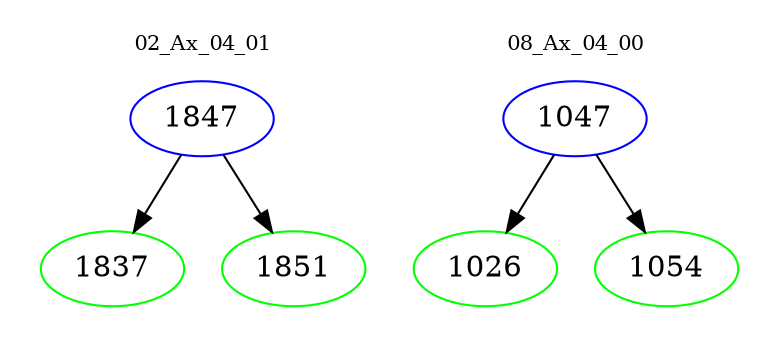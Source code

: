 digraph{
subgraph cluster_0 {
color = white
label = "02_Ax_04_01";
fontsize=10;
T0_1847 [label="1847", color="blue"]
T0_1847 -> T0_1837 [color="black"]
T0_1837 [label="1837", color="green"]
T0_1847 -> T0_1851 [color="black"]
T0_1851 [label="1851", color="green"]
}
subgraph cluster_1 {
color = white
label = "08_Ax_04_00";
fontsize=10;
T1_1047 [label="1047", color="blue"]
T1_1047 -> T1_1026 [color="black"]
T1_1026 [label="1026", color="green"]
T1_1047 -> T1_1054 [color="black"]
T1_1054 [label="1054", color="green"]
}
}
